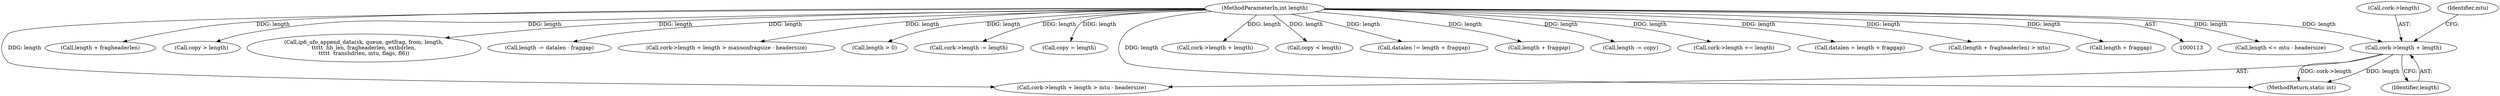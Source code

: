 digraph "0_linux_232cd35d0804cc241eb887bb8d4d9b3b9881c64a@pointer" {
"1000282" [label="(Call,cork->length + length)"];
"1000122" [label="(MethodParameterIn,int length)"];
"1000369" [label="(Call,length <= mtu - headersize)"];
"1000281" [label="(Call,cork->length + length > mtu - headersize)"];
"1000438" [label="(Call,length + fragheaderlen)"];
"1000900" [label="(Call,copy > length)"];
"1000283" [label="(Call,cork->length)"];
"1000282" [label="(Call,cork->length + length)"];
"1000481" [label="(Call,ip6_ufo_append_data(sk, queue, getfrag, from, length,\n\t\t\t\t\t  hh_len, fragheaderlen, exthdrlen,\n\t\t\t\t\t  transhdrlen, mtu, flags, fl6))"];
"1000871" [label="(Call,length -= datalen - fraggap)"];
"1000330" [label="(Call,cork->length + length > maxnonfragsize - headersize)"];
"1000504" [label="(Call,length > 0)"];
"1001089" [label="(Call,cork->length -= length)"];
"1000903" [label="(Call,copy = length)"];
"1001103" [label="(MethodReturn,static int)"];
"1000331" [label="(Call,cork->length + length)"];
"1000530" [label="(Call,copy < length)"];
"1000646" [label="(Call,datalen != length + fraggap)"];
"1000648" [label="(Call,length + fraggap)"];
"1001078" [label="(Call,length -= copy)"];
"1000122" [label="(MethodParameterIn,int length)"];
"1000429" [label="(Call,cork->length += length)"];
"1000582" [label="(Call,datalen = length + fraggap)"];
"1000437" [label="(Call,(length + fragheaderlen) > mtu)"];
"1000288" [label="(Identifier,mtu)"];
"1000286" [label="(Identifier,length)"];
"1000584" [label="(Call,length + fraggap)"];
"1000282" -> "1000281"  [label="AST: "];
"1000282" -> "1000286"  [label="CFG: "];
"1000283" -> "1000282"  [label="AST: "];
"1000286" -> "1000282"  [label="AST: "];
"1000288" -> "1000282"  [label="CFG: "];
"1000282" -> "1001103"  [label="DDG: length"];
"1000282" -> "1001103"  [label="DDG: cork->length"];
"1000122" -> "1000282"  [label="DDG: length"];
"1000122" -> "1000113"  [label="AST: "];
"1000122" -> "1001103"  [label="DDG: length"];
"1000122" -> "1000281"  [label="DDG: length"];
"1000122" -> "1000330"  [label="DDG: length"];
"1000122" -> "1000331"  [label="DDG: length"];
"1000122" -> "1000369"  [label="DDG: length"];
"1000122" -> "1000429"  [label="DDG: length"];
"1000122" -> "1000437"  [label="DDG: length"];
"1000122" -> "1000438"  [label="DDG: length"];
"1000122" -> "1000481"  [label="DDG: length"];
"1000122" -> "1000504"  [label="DDG: length"];
"1000122" -> "1000530"  [label="DDG: length"];
"1000122" -> "1000582"  [label="DDG: length"];
"1000122" -> "1000584"  [label="DDG: length"];
"1000122" -> "1000646"  [label="DDG: length"];
"1000122" -> "1000648"  [label="DDG: length"];
"1000122" -> "1000871"  [label="DDG: length"];
"1000122" -> "1000900"  [label="DDG: length"];
"1000122" -> "1000903"  [label="DDG: length"];
"1000122" -> "1001078"  [label="DDG: length"];
"1000122" -> "1001089"  [label="DDG: length"];
}
